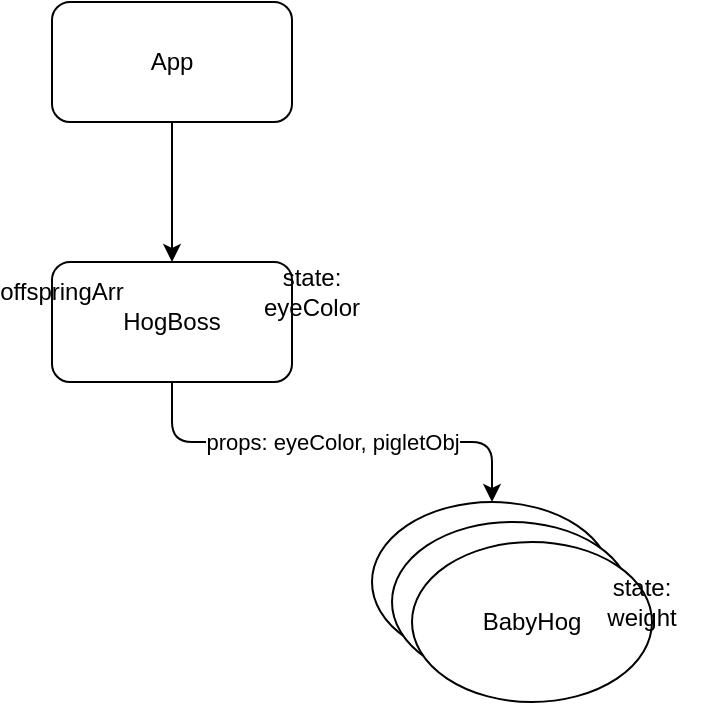 <mxfile>
    <diagram id="gJxUyaGT4yv_NxiZEGlM" name="Page-1">
        <mxGraphModel dx="886" dy="562" grid="1" gridSize="10" guides="1" tooltips="1" connect="1" arrows="1" fold="1" page="1" pageScale="1" pageWidth="850" pageHeight="1100" math="0" shadow="0">
            <root>
                <mxCell id="0"/>
                <mxCell id="1" parent="0"/>
                <mxCell id="8" style="edgeStyle=orthogonalEdgeStyle;html=1;exitX=0.5;exitY=1;exitDx=0;exitDy=0;entryX=0.5;entryY=0;entryDx=0;entryDy=0;" edge="1" parent="1" source="2" target="3">
                    <mxGeometry relative="1" as="geometry"/>
                </mxCell>
                <mxCell id="2" value="App" style="rounded=1;whiteSpace=wrap;html=1;" vertex="1" parent="1">
                    <mxGeometry x="365" y="70" width="120" height="60" as="geometry"/>
                </mxCell>
                <mxCell id="9" value="props: eyeColor, pigletObj" style="edgeStyle=orthogonalEdgeStyle;html=1;exitX=0.5;exitY=1;exitDx=0;exitDy=0;" edge="1" parent="1" source="3" target="4">
                    <mxGeometry relative="1" as="geometry"/>
                </mxCell>
                <mxCell id="3" value="HogBoss" style="rounded=1;whiteSpace=wrap;html=1;" vertex="1" parent="1">
                    <mxGeometry x="365" y="200" width="120" height="60" as="geometry"/>
                </mxCell>
                <mxCell id="4" value="BabyHog" style="ellipse;whiteSpace=wrap;html=1;" vertex="1" parent="1">
                    <mxGeometry x="525" y="320" width="120" height="80" as="geometry"/>
                </mxCell>
                <mxCell id="5" value="BabyHog" style="ellipse;whiteSpace=wrap;html=1;" vertex="1" parent="1">
                    <mxGeometry x="535" y="330" width="120" height="80" as="geometry"/>
                </mxCell>
                <mxCell id="6" value="BabyHog" style="ellipse;whiteSpace=wrap;html=1;" vertex="1" parent="1">
                    <mxGeometry x="545" y="340" width="120" height="80" as="geometry"/>
                </mxCell>
                <mxCell id="10" value="state: eyeColor" style="text;html=1;strokeColor=none;fillColor=none;align=center;verticalAlign=middle;whiteSpace=wrap;rounded=0;" vertex="1" parent="1">
                    <mxGeometry x="465" y="200" width="60" height="30" as="geometry"/>
                </mxCell>
                <mxCell id="11" value="offspringArr" style="text;html=1;strokeColor=none;fillColor=none;align=center;verticalAlign=middle;whiteSpace=wrap;rounded=0;" vertex="1" parent="1">
                    <mxGeometry x="340" y="200" width="60" height="30" as="geometry"/>
                </mxCell>
                <mxCell id="12" value="state: weight" style="text;html=1;strokeColor=none;fillColor=none;align=center;verticalAlign=middle;whiteSpace=wrap;rounded=0;" vertex="1" parent="1">
                    <mxGeometry x="630" y="355" width="60" height="30" as="geometry"/>
                </mxCell>
            </root>
        </mxGraphModel>
    </diagram>
</mxfile>